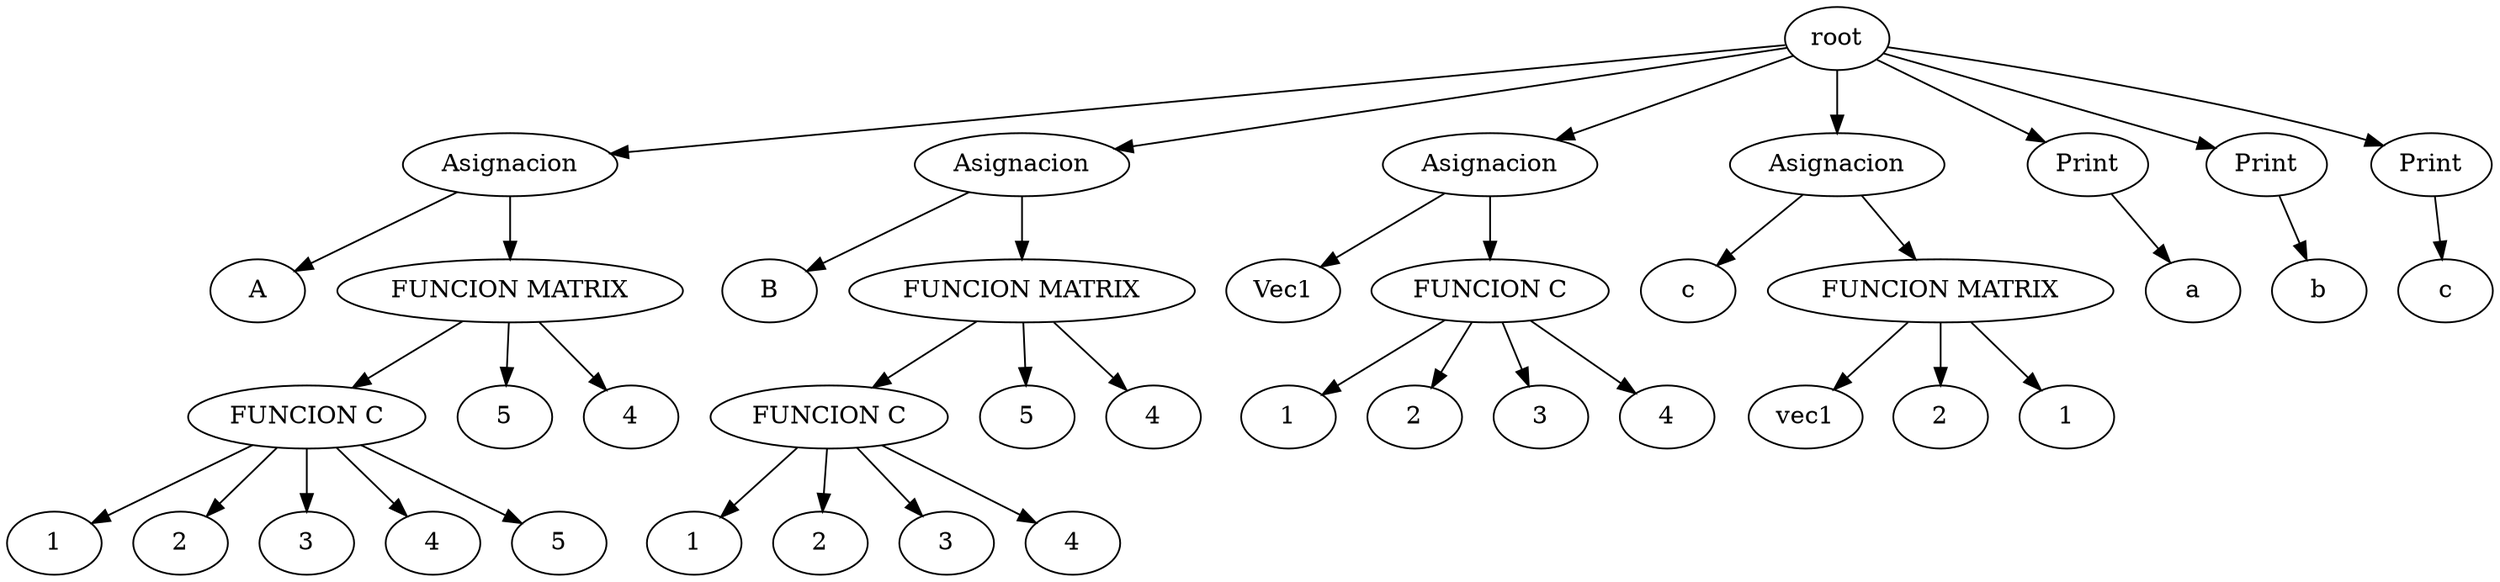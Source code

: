 digraph G{
rankir=TD;
41 [label = "root"];
10 [label = "A"];
11 [label = "Asignacion"];
11 -> 10;
9[label = "FUNCION MATRIX"];
6[label = "FUNCION C"];
1 [label = "1"];
2 [label = "2"];
3 [label = "3"];
4 [label = "4"];
5 [label = "5"];
6 -> 1;
6 -> 2;
6 -> 3;
6 -> 4;
6 -> 5;
7 [label = "5"];
8 [label = "4"];
9 -> 6;
9 -> 7;
9 -> 8;
11 [label = "Asignacion"];
11 -> 9;
20 [label = "B"];
21 [label = "Asignacion"];
21 -> 20;
19[label = "FUNCION MATRIX"];
16[label = "FUNCION C"];
12 [label = "1"];
13 [label = "2"];
14 [label = "3"];
15 [label = "4"];
16 -> 12;
16 -> 13;
16 -> 14;
16 -> 15;
17 [label = "5"];
18 [label = "4"];
19 -> 16;
19 -> 17;
19 -> 18;
21 [label = "Asignacion"];
21 -> 19;
27 [label = "Vec1"];
28 [label = "Asignacion"];
28 -> 27;
26[label = "FUNCION C"];
22 [label = "1"];
23 [label = "2"];
24 [label = "3"];
25 [label = "4"];
26 -> 22;
26 -> 23;
26 -> 24;
26 -> 25;
28 [label = "Asignacion"];
28 -> 26;
33 [label = "c"];
34 [label = "Asignacion"];
34 -> 33;
32[label = "FUNCION MATRIX"];
29 [label = "vec1"];
30 [label = "2"];
31 [label = "1"];
32 -> 29;
32 -> 30;
32 -> 31;
34 [label = "Asignacion"];
34 -> 32;
35 [label = "a"];
36 [label = "Print"];
36 -> 35;
37 [label = "b"];
38 [label = "Print"];
38 -> 37;
39 [label = "c"];
40 [label = "Print"];
40 -> 39;
41 -> 11;
41 -> 21;
41 -> 28;
41 -> 34;
41 -> 36;
41 -> 38;
41 -> 40;

}